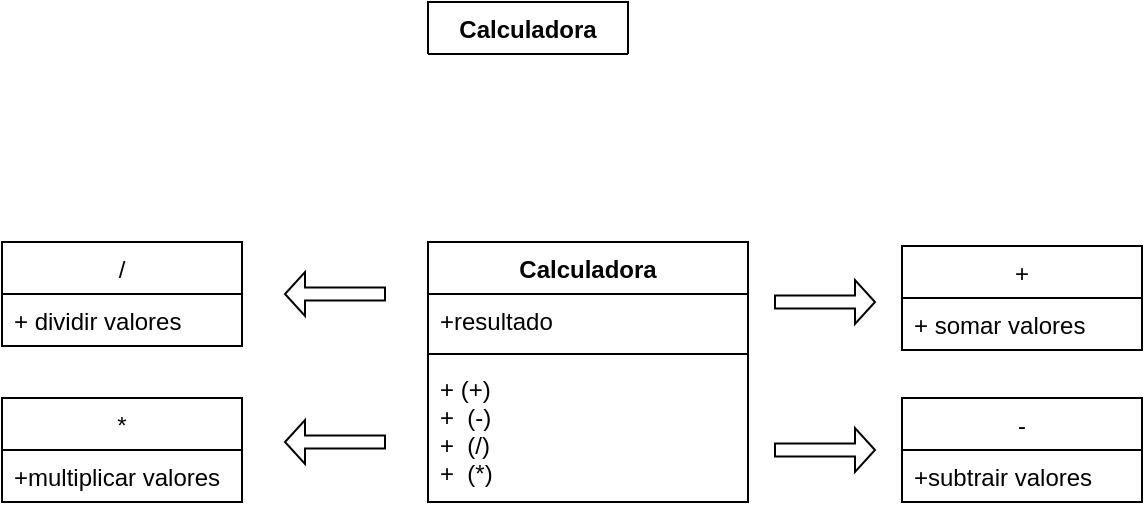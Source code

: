 <mxfile version="11.1.1" type="device"><diagram id="l2DwqLA85OYv23wScPS5" name="Page-1"><mxGraphModel dx="868" dy="484" grid="1" gridSize="10" guides="1" tooltips="1" connect="1" arrows="1" fold="1" page="1" pageScale="1" pageWidth="827" pageHeight="1169" math="0" shadow="0"><root><mxCell id="0"/><mxCell id="1" parent="0"/><mxCell id="GeX3IlYW-b_EGhrI5VMw-32" value="Calculadora" style="swimlane;fontStyle=1;align=center;verticalAlign=top;childLayout=stackLayout;horizontal=1;startSize=26;horizontalStack=0;resizeParent=1;resizeParentMax=0;resizeLast=0;collapsible=1;marginBottom=0;" vertex="1" collapsed="1" parent="1"><mxGeometry x="253" width="100" height="26" as="geometry"><mxRectangle x="253" width="160" height="130" as="alternateBounds"/></mxGeometry></mxCell><mxCell id="GeX3IlYW-b_EGhrI5VMw-33" value="+resultado" style="text;strokeColor=none;fillColor=none;align=left;verticalAlign=top;spacingLeft=4;spacingRight=4;overflow=hidden;rotatable=0;points=[[0,0.5],[1,0.5]];portConstraint=eastwest;" vertex="1" parent="GeX3IlYW-b_EGhrI5VMw-32"><mxGeometry y="26" width="100" height="26" as="geometry"/></mxCell><mxCell id="GeX3IlYW-b_EGhrI5VMw-34" value="" style="line;strokeWidth=1;fillColor=none;align=left;verticalAlign=middle;spacingTop=-1;spacingLeft=3;spacingRight=3;rotatable=0;labelPosition=right;points=[];portConstraint=eastwest;" vertex="1" parent="GeX3IlYW-b_EGhrI5VMw-32"><mxGeometry y="52" width="100" height="8" as="geometry"/></mxCell><mxCell id="GeX3IlYW-b_EGhrI5VMw-35" value="+adição&#10;+subtração&#10;+divisão&#10;+multiplicação&#10;" style="text;strokeColor=none;fillColor=none;align=left;verticalAlign=top;spacingLeft=4;spacingRight=4;overflow=hidden;rotatable=0;points=[[0,0.5],[1,0.5]];portConstraint=eastwest;" vertex="1" parent="GeX3IlYW-b_EGhrI5VMw-32"><mxGeometry y="60" width="100" height="70" as="geometry"/></mxCell><mxCell id="GeX3IlYW-b_EGhrI5VMw-45" value="Calculadora" style="swimlane;fontStyle=1;align=center;verticalAlign=top;childLayout=stackLayout;horizontal=1;startSize=26;horizontalStack=0;resizeParent=1;resizeParentMax=0;resizeLast=0;collapsible=1;marginBottom=0;" vertex="1" parent="1"><mxGeometry x="253" y="120" width="160" height="130" as="geometry"><mxRectangle x="250" width="100" height="26" as="alternateBounds"/></mxGeometry></mxCell><mxCell id="GeX3IlYW-b_EGhrI5VMw-46" value="+resultado" style="text;strokeColor=none;fillColor=none;align=left;verticalAlign=top;spacingLeft=4;spacingRight=4;overflow=hidden;rotatable=0;points=[[0,0.5],[1,0.5]];portConstraint=eastwest;" vertex="1" parent="GeX3IlYW-b_EGhrI5VMw-45"><mxGeometry y="26" width="160" height="26" as="geometry"/></mxCell><mxCell id="GeX3IlYW-b_EGhrI5VMw-47" value="" style="line;strokeWidth=1;fillColor=none;align=left;verticalAlign=middle;spacingTop=-1;spacingLeft=3;spacingRight=3;rotatable=0;labelPosition=right;points=[];portConstraint=eastwest;" vertex="1" parent="GeX3IlYW-b_EGhrI5VMw-45"><mxGeometry y="52" width="160" height="8" as="geometry"/></mxCell><mxCell id="GeX3IlYW-b_EGhrI5VMw-70" value="+ (+)&#10;+  (-)&#10;+  (/)&#10;+  (*)&#10;" style="text;strokeColor=none;fillColor=none;align=left;verticalAlign=top;spacingLeft=4;spacingRight=4;overflow=hidden;rotatable=0;points=[[0,0.5],[1,0.5]];portConstraint=eastwest;" vertex="1" parent="GeX3IlYW-b_EGhrI5VMw-45"><mxGeometry y="60" width="160" height="70" as="geometry"/></mxCell><mxCell id="GeX3IlYW-b_EGhrI5VMw-54" value="+" style="swimlane;fontStyle=0;childLayout=stackLayout;horizontal=1;startSize=26;fillColor=none;horizontalStack=0;resizeParent=1;resizeParentMax=0;resizeLast=0;collapsible=1;marginBottom=0;" vertex="1" parent="1"><mxGeometry x="490" y="122" width="120" height="52" as="geometry"/></mxCell><mxCell id="GeX3IlYW-b_EGhrI5VMw-55" value="+ somar valores" style="text;strokeColor=none;fillColor=none;align=left;verticalAlign=top;spacingLeft=4;spacingRight=4;overflow=hidden;rotatable=0;points=[[0,0.5],[1,0.5]];portConstraint=eastwest;" vertex="1" parent="GeX3IlYW-b_EGhrI5VMw-54"><mxGeometry y="26" width="120" height="26" as="geometry"/></mxCell><mxCell id="GeX3IlYW-b_EGhrI5VMw-58" value="-" style="swimlane;fontStyle=0;childLayout=stackLayout;horizontal=1;startSize=26;fillColor=none;horizontalStack=0;resizeParent=1;resizeParentMax=0;resizeLast=0;collapsible=1;marginBottom=0;" vertex="1" parent="1"><mxGeometry x="490" y="198" width="120" height="52" as="geometry"/></mxCell><mxCell id="GeX3IlYW-b_EGhrI5VMw-59" value="+subtrair valores" style="text;strokeColor=none;fillColor=none;align=left;verticalAlign=top;spacingLeft=4;spacingRight=4;overflow=hidden;rotatable=0;points=[[0,0.5],[1,0.5]];portConstraint=eastwest;" vertex="1" parent="GeX3IlYW-b_EGhrI5VMw-58"><mxGeometry y="26" width="120" height="26" as="geometry"/></mxCell><mxCell id="GeX3IlYW-b_EGhrI5VMw-60" value="/" style="swimlane;fontStyle=0;childLayout=stackLayout;horizontal=1;startSize=26;fillColor=none;horizontalStack=0;resizeParent=1;resizeParentMax=0;resizeLast=0;collapsible=1;marginBottom=0;" vertex="1" parent="1"><mxGeometry x="40" y="120" width="120" height="52" as="geometry"/></mxCell><mxCell id="GeX3IlYW-b_EGhrI5VMw-61" value="+ dividir valores" style="text;strokeColor=none;fillColor=none;align=left;verticalAlign=top;spacingLeft=4;spacingRight=4;overflow=hidden;rotatable=0;points=[[0,0.5],[1,0.5]];portConstraint=eastwest;" vertex="1" parent="GeX3IlYW-b_EGhrI5VMw-60"><mxGeometry y="26" width="120" height="26" as="geometry"/></mxCell><mxCell id="GeX3IlYW-b_EGhrI5VMw-62" value="*" style="swimlane;fontStyle=0;childLayout=stackLayout;horizontal=1;startSize=26;fillColor=none;horizontalStack=0;resizeParent=1;resizeParentMax=0;resizeLast=0;collapsible=1;marginBottom=0;" vertex="1" parent="1"><mxGeometry x="40" y="198" width="120" height="52" as="geometry"/></mxCell><mxCell id="GeX3IlYW-b_EGhrI5VMw-63" value="+multiplicar valores" style="text;strokeColor=none;fillColor=none;align=left;verticalAlign=top;spacingLeft=4;spacingRight=4;overflow=hidden;rotatable=0;points=[[0,0.5],[1,0.5]];portConstraint=eastwest;" vertex="1" parent="GeX3IlYW-b_EGhrI5VMw-62"><mxGeometry y="26" width="120" height="26" as="geometry"/></mxCell><mxCell id="GeX3IlYW-b_EGhrI5VMw-71" value="" style="shape=singleArrow;direction=west;whiteSpace=wrap;html=1;" vertex="1" parent="1"><mxGeometry x="181.5" y="209" width="50" height="22" as="geometry"/></mxCell><mxCell id="GeX3IlYW-b_EGhrI5VMw-73" value="" style="shape=singleArrow;direction=east;whiteSpace=wrap;html=1;" vertex="1" parent="1"><mxGeometry x="426.5" y="139" width="50" height="22" as="geometry"/></mxCell><mxCell id="GeX3IlYW-b_EGhrI5VMw-78" value="" style="shape=singleArrow;direction=east;whiteSpace=wrap;html=1;" vertex="1" parent="1"><mxGeometry x="426.5" y="213" width="50" height="22" as="geometry"/></mxCell><mxCell id="GeX3IlYW-b_EGhrI5VMw-81" value="" style="shape=singleArrow;direction=west;whiteSpace=wrap;html=1;" vertex="1" parent="1"><mxGeometry x="181.5" y="135" width="50" height="22" as="geometry"/></mxCell></root></mxGraphModel></diagram></mxfile>